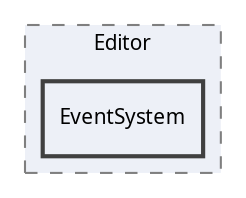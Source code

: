 digraph "EventSystem"
{
 // LATEX_PDF_SIZE
  edge [fontname="Calibrii",fontsize="10",labelfontname="Calibrii",labelfontsize="10"];
  node [fontname="Calibrii",fontsize="10",shape=record];
  compound=true
  subgraph clusterdir_e079bda6a108b0a52d8ca262fd6032fa {
    graph [ bgcolor="#edf0f7", pencolor="grey50", style="filled,dashed,", label="Editor", fontname="Calibrii", fontsize="10", URL="dir_e079bda6a108b0a52d8ca262fd6032fa.html"]
  dir_6d4b9393e2afc6349a175d010eda8847 [shape=box, label="EventSystem", style="filled,bold,", fillcolor="#edf0f7", color="grey25", URL="dir_6d4b9393e2afc6349a175d010eda8847.html"];
  }
}
